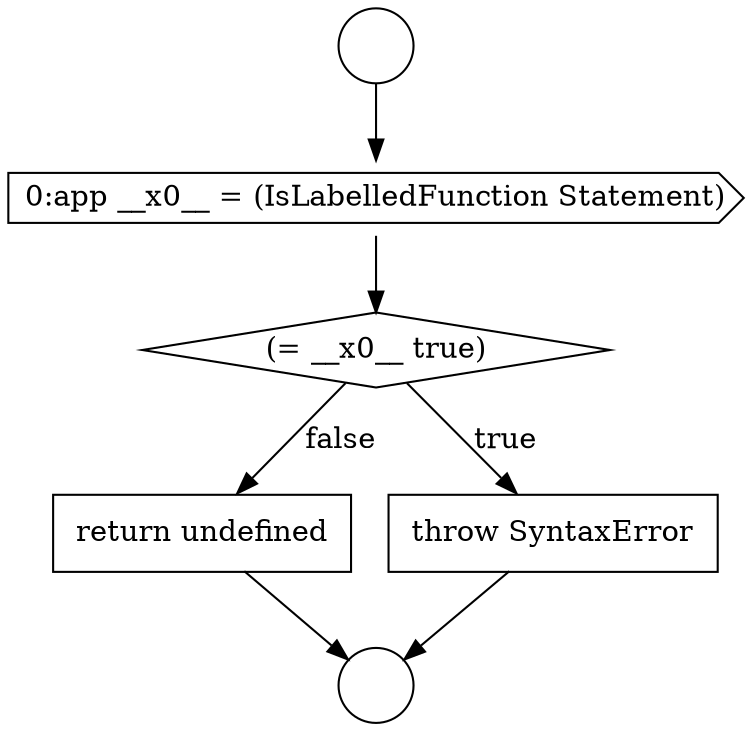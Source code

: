 digraph {
  node19995 [shape=circle label=" " color="black" fillcolor="white" style=filled]
  node19998 [shape=diamond, label=<<font color="black">(= __x0__ true)</font>> color="black" fillcolor="white" style=filled]
  node19997 [shape=cds, label=<<font color="black">0:app __x0__ = (IsLabelledFunction Statement)</font>> color="black" fillcolor="white" style=filled]
  node19996 [shape=circle label=" " color="black" fillcolor="white" style=filled]
  node20000 [shape=none, margin=0, label=<<font color="black">
    <table border="0" cellborder="1" cellspacing="0" cellpadding="10">
      <tr><td align="left">return undefined</td></tr>
    </table>
  </font>> color="black" fillcolor="white" style=filled]
  node19999 [shape=none, margin=0, label=<<font color="black">
    <table border="0" cellborder="1" cellspacing="0" cellpadding="10">
      <tr><td align="left">throw SyntaxError</td></tr>
    </table>
  </font>> color="black" fillcolor="white" style=filled]
  node19995 -> node19997 [ color="black"]
  node20000 -> node19996 [ color="black"]
  node19998 -> node19999 [label=<<font color="black">true</font>> color="black"]
  node19998 -> node20000 [label=<<font color="black">false</font>> color="black"]
  node19999 -> node19996 [ color="black"]
  node19997 -> node19998 [ color="black"]
}

